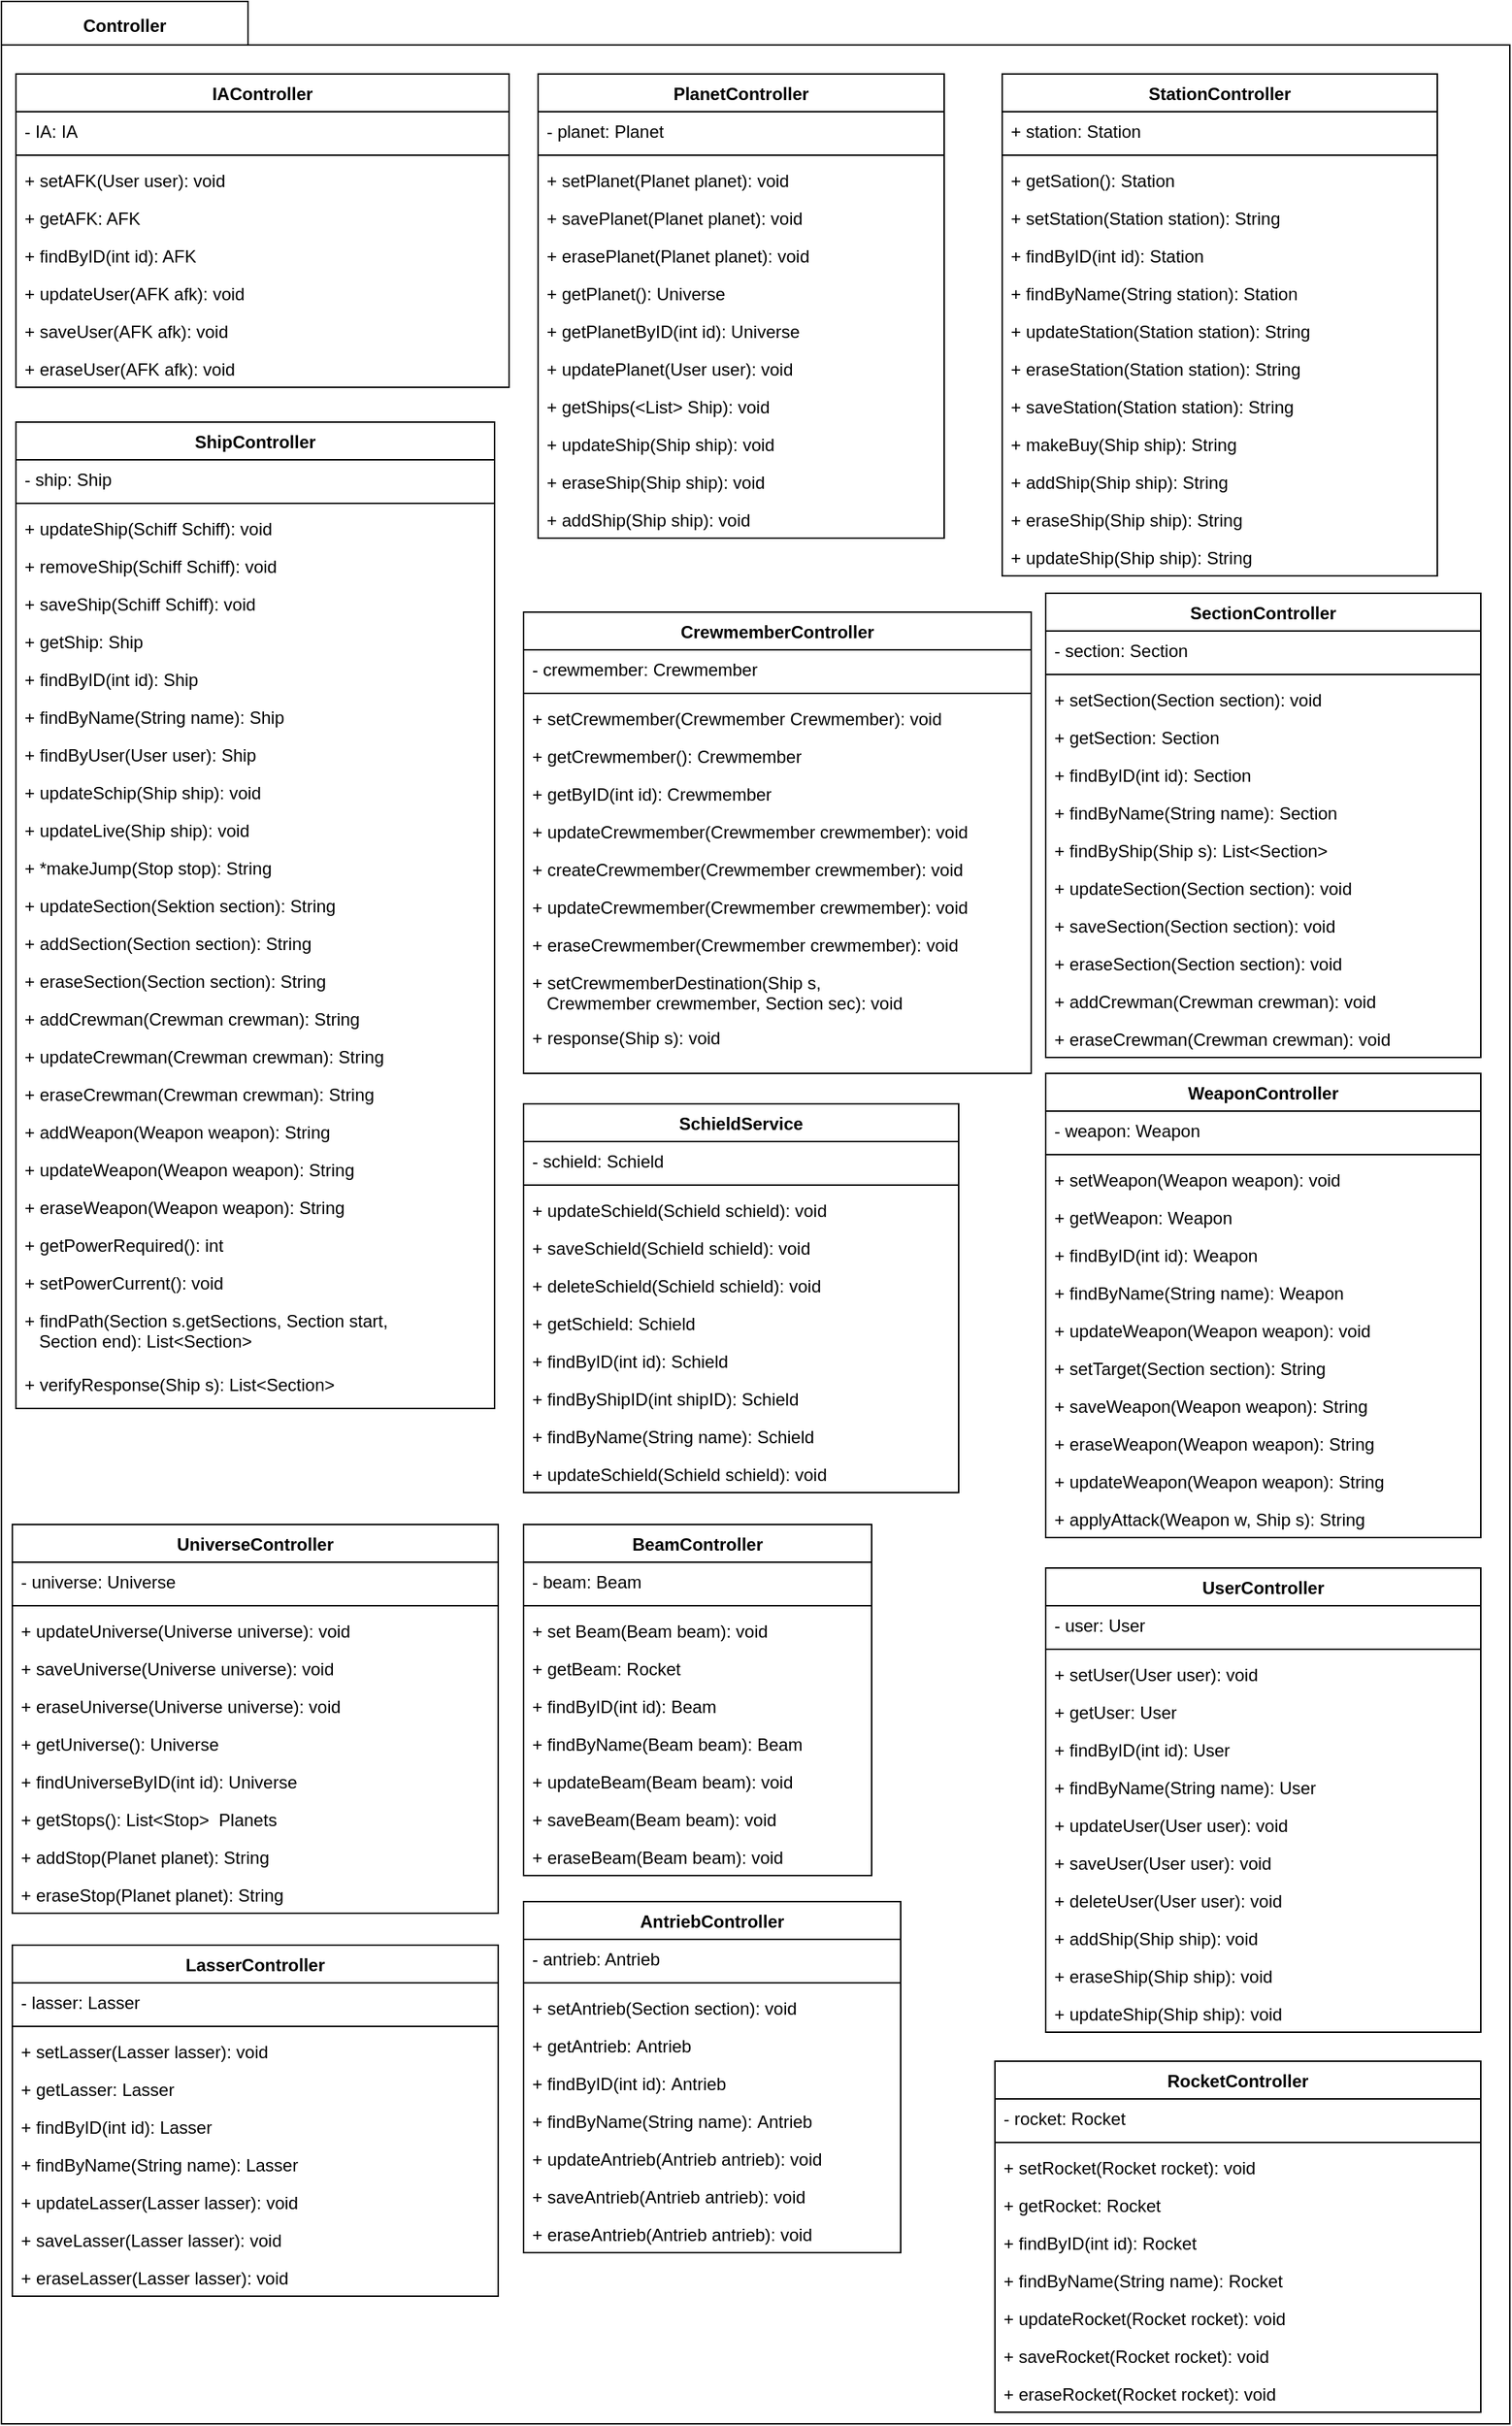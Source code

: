 <mxfile version="13.1.3"><diagram id="lQNf1iYRtcRgBIYQl53c" name="Page-1"><mxGraphModel dx="830" dy="637" grid="1" gridSize="10" guides="1" tooltips="1" connect="1" arrows="1" fold="1" page="1" pageScale="1" pageWidth="827" pageHeight="1169" math="0" shadow="0"><root><mxCell id="0"/><mxCell id="1" parent="0"/><mxCell id="NYTGQp2sNc_ge-VUAQ2h-1" value="" style="shape=folder;fontStyle=1;spacingTop=10;tabWidth=170;tabHeight=30;tabPosition=left;html=1;" vertex="1" parent="1"><mxGeometry x="30" y="30" width="1040" height="1670" as="geometry"/></mxCell><mxCell id="NYTGQp2sNc_ge-VUAQ2h-2" value="StationController" style="swimlane;fontStyle=1;align=center;verticalAlign=top;childLayout=stackLayout;horizontal=1;startSize=26;horizontalStack=0;resizeParent=1;resizeParentMax=0;resizeLast=0;collapsible=1;marginBottom=0;" vertex="1" parent="1"><mxGeometry x="720" y="80" width="300" height="346" as="geometry"/></mxCell><mxCell id="NYTGQp2sNc_ge-VUAQ2h-3" value="+ station: Station " style="text;strokeColor=none;fillColor=none;align=left;verticalAlign=top;spacingLeft=4;spacingRight=4;overflow=hidden;rotatable=0;points=[[0,0.5],[1,0.5]];portConstraint=eastwest;" vertex="1" parent="NYTGQp2sNc_ge-VUAQ2h-2"><mxGeometry y="26" width="300" height="26" as="geometry"/></mxCell><mxCell id="NYTGQp2sNc_ge-VUAQ2h-4" value="" style="line;strokeWidth=1;fillColor=none;align=left;verticalAlign=middle;spacingTop=-1;spacingLeft=3;spacingRight=3;rotatable=0;labelPosition=right;points=[];portConstraint=eastwest;" vertex="1" parent="NYTGQp2sNc_ge-VUAQ2h-2"><mxGeometry y="52" width="300" height="8" as="geometry"/></mxCell><mxCell id="NYTGQp2sNc_ge-VUAQ2h-5" value="+ getSation(): Station" style="text;strokeColor=none;fillColor=none;align=left;verticalAlign=top;spacingLeft=4;spacingRight=4;overflow=hidden;rotatable=0;points=[[0,0.5],[1,0.5]];portConstraint=eastwest;" vertex="1" parent="NYTGQp2sNc_ge-VUAQ2h-2"><mxGeometry y="60" width="300" height="26" as="geometry"/></mxCell><mxCell id="NYTGQp2sNc_ge-VUAQ2h-6" value="+ setStation(Station station): String" style="text;strokeColor=none;fillColor=none;align=left;verticalAlign=top;spacingLeft=4;spacingRight=4;overflow=hidden;rotatable=0;points=[[0,0.5],[1,0.5]];portConstraint=eastwest;" vertex="1" parent="NYTGQp2sNc_ge-VUAQ2h-2"><mxGeometry y="86" width="300" height="26" as="geometry"/></mxCell><mxCell id="NYTGQp2sNc_ge-VUAQ2h-7" value="+ findByID(int id): Station" style="text;strokeColor=none;fillColor=none;align=left;verticalAlign=top;spacingLeft=4;spacingRight=4;overflow=hidden;rotatable=0;points=[[0,0.5],[1,0.5]];portConstraint=eastwest;" vertex="1" parent="NYTGQp2sNc_ge-VUAQ2h-2"><mxGeometry y="112" width="300" height="26" as="geometry"/></mxCell><mxCell id="NYTGQp2sNc_ge-VUAQ2h-8" value="+ findByName(String station): Station" style="text;strokeColor=none;fillColor=none;align=left;verticalAlign=top;spacingLeft=4;spacingRight=4;overflow=hidden;rotatable=0;points=[[0,0.5],[1,0.5]];portConstraint=eastwest;" vertex="1" parent="NYTGQp2sNc_ge-VUAQ2h-2"><mxGeometry y="138" width="300" height="26" as="geometry"/></mxCell><mxCell id="NYTGQp2sNc_ge-VUAQ2h-9" value="+ updateStation(Station station): String" style="text;strokeColor=none;fillColor=none;align=left;verticalAlign=top;spacingLeft=4;spacingRight=4;overflow=hidden;rotatable=0;points=[[0,0.5],[1,0.5]];portConstraint=eastwest;" vertex="1" parent="NYTGQp2sNc_ge-VUAQ2h-2"><mxGeometry y="164" width="300" height="26" as="geometry"/></mxCell><mxCell id="NYTGQp2sNc_ge-VUAQ2h-10" value="+ eraseStation(Station station): String" style="text;strokeColor=none;fillColor=none;align=left;verticalAlign=top;spacingLeft=4;spacingRight=4;overflow=hidden;rotatable=0;points=[[0,0.5],[1,0.5]];portConstraint=eastwest;" vertex="1" parent="NYTGQp2sNc_ge-VUAQ2h-2"><mxGeometry y="190" width="300" height="26" as="geometry"/></mxCell><mxCell id="NYTGQp2sNc_ge-VUAQ2h-11" value="+ saveStation(Station station): String" style="text;strokeColor=none;fillColor=none;align=left;verticalAlign=top;spacingLeft=4;spacingRight=4;overflow=hidden;rotatable=0;points=[[0,0.5],[1,0.5]];portConstraint=eastwest;" vertex="1" parent="NYTGQp2sNc_ge-VUAQ2h-2"><mxGeometry y="216" width="300" height="26" as="geometry"/></mxCell><mxCell id="NYTGQp2sNc_ge-VUAQ2h-12" value="+ makeBuy(Ship ship): String" style="text;strokeColor=none;fillColor=none;align=left;verticalAlign=top;spacingLeft=4;spacingRight=4;overflow=hidden;rotatable=0;points=[[0,0.5],[1,0.5]];portConstraint=eastwest;" vertex="1" parent="NYTGQp2sNc_ge-VUAQ2h-2"><mxGeometry y="242" width="300" height="26" as="geometry"/></mxCell><mxCell id="NYTGQp2sNc_ge-VUAQ2h-13" value="+ addShip(Ship ship): String" style="text;strokeColor=none;fillColor=none;align=left;verticalAlign=top;spacingLeft=4;spacingRight=4;overflow=hidden;rotatable=0;points=[[0,0.5],[1,0.5]];portConstraint=eastwest;" vertex="1" parent="NYTGQp2sNc_ge-VUAQ2h-2"><mxGeometry y="268" width="300" height="26" as="geometry"/></mxCell><mxCell id="NYTGQp2sNc_ge-VUAQ2h-14" value="+ eraseShip(Ship ship): String" style="text;strokeColor=none;fillColor=none;align=left;verticalAlign=top;spacingLeft=4;spacingRight=4;overflow=hidden;rotatable=0;points=[[0,0.5],[1,0.5]];portConstraint=eastwest;" vertex="1" parent="NYTGQp2sNc_ge-VUAQ2h-2"><mxGeometry y="294" width="300" height="26" as="geometry"/></mxCell><mxCell id="NYTGQp2sNc_ge-VUAQ2h-15" value="+ updateShip(Ship ship): String" style="text;strokeColor=none;fillColor=none;align=left;verticalAlign=top;spacingLeft=4;spacingRight=4;overflow=hidden;rotatable=0;points=[[0,0.5],[1,0.5]];portConstraint=eastwest;" vertex="1" parent="NYTGQp2sNc_ge-VUAQ2h-2"><mxGeometry y="320" width="300" height="26" as="geometry"/></mxCell><mxCell id="NYTGQp2sNc_ge-VUAQ2h-16" value="PlanetController" style="swimlane;fontStyle=1;align=center;verticalAlign=top;childLayout=stackLayout;horizontal=1;startSize=26;horizontalStack=0;resizeParent=1;resizeParentMax=0;resizeLast=0;collapsible=1;marginBottom=0;" vertex="1" parent="1"><mxGeometry x="400" y="80" width="280" height="320" as="geometry"/></mxCell><mxCell id="NYTGQp2sNc_ge-VUAQ2h-17" value="- planet: Planet " style="text;strokeColor=none;fillColor=none;align=left;verticalAlign=top;spacingLeft=4;spacingRight=4;overflow=hidden;rotatable=0;points=[[0,0.5],[1,0.5]];portConstraint=eastwest;" vertex="1" parent="NYTGQp2sNc_ge-VUAQ2h-16"><mxGeometry y="26" width="280" height="26" as="geometry"/></mxCell><mxCell id="NYTGQp2sNc_ge-VUAQ2h-18" value="" style="line;strokeWidth=1;fillColor=none;align=left;verticalAlign=middle;spacingTop=-1;spacingLeft=3;spacingRight=3;rotatable=0;labelPosition=right;points=[];portConstraint=eastwest;" vertex="1" parent="NYTGQp2sNc_ge-VUAQ2h-16"><mxGeometry y="52" width="280" height="8" as="geometry"/></mxCell><mxCell id="NYTGQp2sNc_ge-VUAQ2h-19" value="+ setPlanet(Planet planet): void" style="text;strokeColor=none;fillColor=none;align=left;verticalAlign=top;spacingLeft=4;spacingRight=4;overflow=hidden;rotatable=0;points=[[0,0.5],[1,0.5]];portConstraint=eastwest;" vertex="1" parent="NYTGQp2sNc_ge-VUAQ2h-16"><mxGeometry y="60" width="280" height="26" as="geometry"/></mxCell><mxCell id="NYTGQp2sNc_ge-VUAQ2h-20" value="+ savePlanet(Planet planet): void" style="text;strokeColor=none;fillColor=none;align=left;verticalAlign=top;spacingLeft=4;spacingRight=4;overflow=hidden;rotatable=0;points=[[0,0.5],[1,0.5]];portConstraint=eastwest;" vertex="1" parent="NYTGQp2sNc_ge-VUAQ2h-16"><mxGeometry y="86" width="280" height="26" as="geometry"/></mxCell><mxCell id="NYTGQp2sNc_ge-VUAQ2h-21" value="+ erasePlanet(Planet planet): void" style="text;strokeColor=none;fillColor=none;align=left;verticalAlign=top;spacingLeft=4;spacingRight=4;overflow=hidden;rotatable=0;points=[[0,0.5],[1,0.5]];portConstraint=eastwest;" vertex="1" parent="NYTGQp2sNc_ge-VUAQ2h-16"><mxGeometry y="112" width="280" height="26" as="geometry"/></mxCell><mxCell id="NYTGQp2sNc_ge-VUAQ2h-22" value="+ getPlanet(): Universe" style="text;strokeColor=none;fillColor=none;align=left;verticalAlign=top;spacingLeft=4;spacingRight=4;overflow=hidden;rotatable=0;points=[[0,0.5],[1,0.5]];portConstraint=eastwest;" vertex="1" parent="NYTGQp2sNc_ge-VUAQ2h-16"><mxGeometry y="138" width="280" height="26" as="geometry"/></mxCell><mxCell id="NYTGQp2sNc_ge-VUAQ2h-23" value="+ getPlanetByID(int id): Universe " style="text;strokeColor=none;fillColor=none;align=left;verticalAlign=top;spacingLeft=4;spacingRight=4;overflow=hidden;rotatable=0;points=[[0,0.5],[1,0.5]];portConstraint=eastwest;" vertex="1" parent="NYTGQp2sNc_ge-VUAQ2h-16"><mxGeometry y="164" width="280" height="26" as="geometry"/></mxCell><mxCell id="NYTGQp2sNc_ge-VUAQ2h-24" value="+ updatePlanet(User user): void  " style="text;strokeColor=none;fillColor=none;align=left;verticalAlign=top;spacingLeft=4;spacingRight=4;overflow=hidden;rotatable=0;points=[[0,0.5],[1,0.5]];portConstraint=eastwest;" vertex="1" parent="NYTGQp2sNc_ge-VUAQ2h-16"><mxGeometry y="190" width="280" height="26" as="geometry"/></mxCell><mxCell id="NYTGQp2sNc_ge-VUAQ2h-25" value="+ getShips(&lt;List&gt; Ship): void  " style="text;strokeColor=none;fillColor=none;align=left;verticalAlign=top;spacingLeft=4;spacingRight=4;overflow=hidden;rotatable=0;points=[[0,0.5],[1,0.5]];portConstraint=eastwest;" vertex="1" parent="NYTGQp2sNc_ge-VUAQ2h-16"><mxGeometry y="216" width="280" height="26" as="geometry"/></mxCell><mxCell id="NYTGQp2sNc_ge-VUAQ2h-26" value="+ updateShip(Ship ship): void  " style="text;strokeColor=none;fillColor=none;align=left;verticalAlign=top;spacingLeft=4;spacingRight=4;overflow=hidden;rotatable=0;points=[[0,0.5],[1,0.5]];portConstraint=eastwest;" vertex="1" parent="NYTGQp2sNc_ge-VUAQ2h-16"><mxGeometry y="242" width="280" height="26" as="geometry"/></mxCell><mxCell id="NYTGQp2sNc_ge-VUAQ2h-27" value="+ eraseShip(Ship ship): void  " style="text;strokeColor=none;fillColor=none;align=left;verticalAlign=top;spacingLeft=4;spacingRight=4;overflow=hidden;rotatable=0;points=[[0,0.5],[1,0.5]];portConstraint=eastwest;" vertex="1" parent="NYTGQp2sNc_ge-VUAQ2h-16"><mxGeometry y="268" width="280" height="26" as="geometry"/></mxCell><mxCell id="NYTGQp2sNc_ge-VUAQ2h-28" value="+ addShip(Ship ship): void  " style="text;strokeColor=none;fillColor=none;align=left;verticalAlign=top;spacingLeft=4;spacingRight=4;overflow=hidden;rotatable=0;points=[[0,0.5],[1,0.5]];portConstraint=eastwest;" vertex="1" parent="NYTGQp2sNc_ge-VUAQ2h-16"><mxGeometry y="294" width="280" height="26" as="geometry"/></mxCell><mxCell id="NYTGQp2sNc_ge-VUAQ2h-29" value="IAController" style="swimlane;fontStyle=1;align=center;verticalAlign=top;childLayout=stackLayout;horizontal=1;startSize=26;horizontalStack=0;resizeParent=1;resizeParentMax=0;resizeLast=0;collapsible=1;marginBottom=0;" vertex="1" parent="1"><mxGeometry x="40" y="80" width="340" height="216" as="geometry"/></mxCell><mxCell id="NYTGQp2sNc_ge-VUAQ2h-30" value="- IA: IA" style="text;strokeColor=none;fillColor=none;align=left;verticalAlign=top;spacingLeft=4;spacingRight=4;overflow=hidden;rotatable=0;points=[[0,0.5],[1,0.5]];portConstraint=eastwest;" vertex="1" parent="NYTGQp2sNc_ge-VUAQ2h-29"><mxGeometry y="26" width="340" height="26" as="geometry"/></mxCell><mxCell id="NYTGQp2sNc_ge-VUAQ2h-31" value="" style="line;strokeWidth=1;fillColor=none;align=left;verticalAlign=middle;spacingTop=-1;spacingLeft=3;spacingRight=3;rotatable=0;labelPosition=right;points=[];portConstraint=eastwest;" vertex="1" parent="NYTGQp2sNc_ge-VUAQ2h-29"><mxGeometry y="52" width="340" height="8" as="geometry"/></mxCell><mxCell id="NYTGQp2sNc_ge-VUAQ2h-32" value="+ setAFK(User user): void" style="text;strokeColor=none;fillColor=none;align=left;verticalAlign=top;spacingLeft=4;spacingRight=4;overflow=hidden;rotatable=0;points=[[0,0.5],[1,0.5]];portConstraint=eastwest;" vertex="1" parent="NYTGQp2sNc_ge-VUAQ2h-29"><mxGeometry y="60" width="340" height="26" as="geometry"/></mxCell><mxCell id="NYTGQp2sNc_ge-VUAQ2h-33" value="+ getAFK: AFK" style="text;strokeColor=none;fillColor=none;align=left;verticalAlign=top;spacingLeft=4;spacingRight=4;overflow=hidden;rotatable=0;points=[[0,0.5],[1,0.5]];portConstraint=eastwest;" vertex="1" parent="NYTGQp2sNc_ge-VUAQ2h-29"><mxGeometry y="86" width="340" height="26" as="geometry"/></mxCell><mxCell id="NYTGQp2sNc_ge-VUAQ2h-34" value="+ findByID(int id): AFK  " style="text;strokeColor=none;fillColor=none;align=left;verticalAlign=top;spacingLeft=4;spacingRight=4;overflow=hidden;rotatable=0;points=[[0,0.5],[1,0.5]];portConstraint=eastwest;" vertex="1" parent="NYTGQp2sNc_ge-VUAQ2h-29"><mxGeometry y="112" width="340" height="26" as="geometry"/></mxCell><mxCell id="NYTGQp2sNc_ge-VUAQ2h-35" value="+ updateUser(AFK afk): void  " style="text;strokeColor=none;fillColor=none;align=left;verticalAlign=top;spacingLeft=4;spacingRight=4;overflow=hidden;rotatable=0;points=[[0,0.5],[1,0.5]];portConstraint=eastwest;" vertex="1" parent="NYTGQp2sNc_ge-VUAQ2h-29"><mxGeometry y="138" width="340" height="26" as="geometry"/></mxCell><mxCell id="NYTGQp2sNc_ge-VUAQ2h-36" value="+ saveUser(AFK afk): void  " style="text;strokeColor=none;fillColor=none;align=left;verticalAlign=top;spacingLeft=4;spacingRight=4;overflow=hidden;rotatable=0;points=[[0,0.5],[1,0.5]];portConstraint=eastwest;" vertex="1" parent="NYTGQp2sNc_ge-VUAQ2h-29"><mxGeometry y="164" width="340" height="26" as="geometry"/></mxCell><mxCell id="NYTGQp2sNc_ge-VUAQ2h-37" value="+ eraseUser(AFK afk): void  " style="text;strokeColor=none;fillColor=none;align=left;verticalAlign=top;spacingLeft=4;spacingRight=4;overflow=hidden;rotatable=0;points=[[0,0.5],[1,0.5]];portConstraint=eastwest;" vertex="1" parent="NYTGQp2sNc_ge-VUAQ2h-29"><mxGeometry y="190" width="340" height="26" as="geometry"/></mxCell><mxCell id="NYTGQp2sNc_ge-VUAQ2h-38" value="&lt;b&gt;Controller&lt;/b&gt;" style="text;html=1;strokeColor=none;fillColor=none;align=center;verticalAlign=middle;whiteSpace=wrap;rounded=0;" vertex="1" parent="1"><mxGeometry x="60" y="37" width="110" height="20" as="geometry"/></mxCell><mxCell id="NYTGQp2sNc_ge-VUAQ2h-39" value="CrewmemberController" style="swimlane;fontStyle=1;align=center;verticalAlign=top;childLayout=stackLayout;horizontal=1;startSize=26;horizontalStack=0;resizeParent=1;resizeParentMax=0;resizeLast=0;collapsible=1;marginBottom=0;" vertex="1" parent="1"><mxGeometry x="390" y="451" width="350" height="318" as="geometry"/></mxCell><mxCell id="NYTGQp2sNc_ge-VUAQ2h-40" value="- crewmember: Crewmember&#xa; " style="text;strokeColor=none;fillColor=none;align=left;verticalAlign=top;spacingLeft=4;spacingRight=4;overflow=hidden;rotatable=0;points=[[0,0.5],[1,0.5]];portConstraint=eastwest;" vertex="1" parent="NYTGQp2sNc_ge-VUAQ2h-39"><mxGeometry y="26" width="350" height="26" as="geometry"/></mxCell><mxCell id="NYTGQp2sNc_ge-VUAQ2h-41" value="" style="line;strokeWidth=1;fillColor=none;align=left;verticalAlign=middle;spacingTop=-1;spacingLeft=3;spacingRight=3;rotatable=0;labelPosition=right;points=[];portConstraint=eastwest;" vertex="1" parent="NYTGQp2sNc_ge-VUAQ2h-39"><mxGeometry y="52" width="350" height="8" as="geometry"/></mxCell><mxCell id="NYTGQp2sNc_ge-VUAQ2h-42" value="+ setCrewmember(Crewmember Crewmember): void" style="text;strokeColor=none;fillColor=none;align=left;verticalAlign=top;spacingLeft=4;spacingRight=4;overflow=hidden;rotatable=0;points=[[0,0.5],[1,0.5]];portConstraint=eastwest;" vertex="1" parent="NYTGQp2sNc_ge-VUAQ2h-39"><mxGeometry y="60" width="350" height="26" as="geometry"/></mxCell><mxCell id="NYTGQp2sNc_ge-VUAQ2h-43" value="+ getCrewmember(): Crewmember" style="text;strokeColor=none;fillColor=none;align=left;verticalAlign=top;spacingLeft=4;spacingRight=4;overflow=hidden;rotatable=0;points=[[0,0.5],[1,0.5]];portConstraint=eastwest;" vertex="1" parent="NYTGQp2sNc_ge-VUAQ2h-39"><mxGeometry y="86" width="350" height="26" as="geometry"/></mxCell><mxCell id="NYTGQp2sNc_ge-VUAQ2h-44" value="+ getByID(int id): Crewmember " style="text;strokeColor=none;fillColor=none;align=left;verticalAlign=top;spacingLeft=4;spacingRight=4;overflow=hidden;rotatable=0;points=[[0,0.5],[1,0.5]];portConstraint=eastwest;" vertex="1" parent="NYTGQp2sNc_ge-VUAQ2h-39"><mxGeometry y="112" width="350" height="26" as="geometry"/></mxCell><mxCell id="NYTGQp2sNc_ge-VUAQ2h-45" value="+ updateCrewmember(Crewmember crewmember): void  " style="text;strokeColor=none;fillColor=none;align=left;verticalAlign=top;spacingLeft=4;spacingRight=4;overflow=hidden;rotatable=0;points=[[0,0.5],[1,0.5]];portConstraint=eastwest;" vertex="1" parent="NYTGQp2sNc_ge-VUAQ2h-39"><mxGeometry y="138" width="350" height="26" as="geometry"/></mxCell><mxCell id="NYTGQp2sNc_ge-VUAQ2h-46" value="+ createCrewmember(Crewmember crewmember): void  " style="text;strokeColor=none;fillColor=none;align=left;verticalAlign=top;spacingLeft=4;spacingRight=4;overflow=hidden;rotatable=0;points=[[0,0.5],[1,0.5]];portConstraint=eastwest;" vertex="1" parent="NYTGQp2sNc_ge-VUAQ2h-39"><mxGeometry y="164" width="350" height="26" as="geometry"/></mxCell><mxCell id="NYTGQp2sNc_ge-VUAQ2h-47" value="+ updateCrewmember(Crewmember crewmember): void  " style="text;strokeColor=none;fillColor=none;align=left;verticalAlign=top;spacingLeft=4;spacingRight=4;overflow=hidden;rotatable=0;points=[[0,0.5],[1,0.5]];portConstraint=eastwest;" vertex="1" parent="NYTGQp2sNc_ge-VUAQ2h-39"><mxGeometry y="190" width="350" height="26" as="geometry"/></mxCell><mxCell id="NYTGQp2sNc_ge-VUAQ2h-48" value="+ eraseCrewmember(Crewmember crewmember): void  " style="text;strokeColor=none;fillColor=none;align=left;verticalAlign=top;spacingLeft=4;spacingRight=4;overflow=hidden;rotatable=0;points=[[0,0.5],[1,0.5]];portConstraint=eastwest;" vertex="1" parent="NYTGQp2sNc_ge-VUAQ2h-39"><mxGeometry y="216" width="350" height="26" as="geometry"/></mxCell><mxCell id="NYTGQp2sNc_ge-VUAQ2h-180" value="+ setCrewmemberDestination(Ship s,&#xa;   Crewmember crewmember, Section sec): void  " style="text;strokeColor=none;fillColor=none;align=left;verticalAlign=top;spacingLeft=4;spacingRight=4;overflow=hidden;rotatable=0;points=[[0,0.5],[1,0.5]];portConstraint=eastwest;" vertex="1" parent="NYTGQp2sNc_ge-VUAQ2h-39"><mxGeometry y="242" width="350" height="38" as="geometry"/></mxCell><mxCell id="NYTGQp2sNc_ge-VUAQ2h-185" value="+ response(Ship s): void  " style="text;strokeColor=none;fillColor=none;align=left;verticalAlign=top;spacingLeft=4;spacingRight=4;overflow=hidden;rotatable=0;points=[[0,0.5],[1,0.5]];portConstraint=eastwest;" vertex="1" parent="NYTGQp2sNc_ge-VUAQ2h-39"><mxGeometry y="280" width="350" height="38" as="geometry"/></mxCell><mxCell id="NYTGQp2sNc_ge-VUAQ2h-49" value="SectionController" style="swimlane;fontStyle=1;align=center;verticalAlign=top;childLayout=stackLayout;horizontal=1;startSize=26;horizontalStack=0;resizeParent=1;resizeParentMax=0;resizeLast=0;collapsible=1;marginBottom=0;" vertex="1" parent="1"><mxGeometry x="750" y="438" width="300" height="320" as="geometry"/></mxCell><mxCell id="NYTGQp2sNc_ge-VUAQ2h-50" value="- section: Section" style="text;strokeColor=none;fillColor=none;align=left;verticalAlign=top;spacingLeft=4;spacingRight=4;overflow=hidden;rotatable=0;points=[[0,0.5],[1,0.5]];portConstraint=eastwest;" vertex="1" parent="NYTGQp2sNc_ge-VUAQ2h-49"><mxGeometry y="26" width="300" height="26" as="geometry"/></mxCell><mxCell id="NYTGQp2sNc_ge-VUAQ2h-51" value="" style="line;strokeWidth=1;fillColor=none;align=left;verticalAlign=middle;spacingTop=-1;spacingLeft=3;spacingRight=3;rotatable=0;labelPosition=right;points=[];portConstraint=eastwest;" vertex="1" parent="NYTGQp2sNc_ge-VUAQ2h-49"><mxGeometry y="52" width="300" height="8" as="geometry"/></mxCell><mxCell id="NYTGQp2sNc_ge-VUAQ2h-52" value="+ setSection(Section section): void" style="text;strokeColor=none;fillColor=none;align=left;verticalAlign=top;spacingLeft=4;spacingRight=4;overflow=hidden;rotatable=0;points=[[0,0.5],[1,0.5]];portConstraint=eastwest;" vertex="1" parent="NYTGQp2sNc_ge-VUAQ2h-49"><mxGeometry y="60" width="300" height="26" as="geometry"/></mxCell><mxCell id="NYTGQp2sNc_ge-VUAQ2h-53" value="+ getSection: Section" style="text;strokeColor=none;fillColor=none;align=left;verticalAlign=top;spacingLeft=4;spacingRight=4;overflow=hidden;rotatable=0;points=[[0,0.5],[1,0.5]];portConstraint=eastwest;" vertex="1" parent="NYTGQp2sNc_ge-VUAQ2h-49"><mxGeometry y="86" width="300" height="26" as="geometry"/></mxCell><mxCell id="NYTGQp2sNc_ge-VUAQ2h-54" value="+ findByID(int id): Section  " style="text;strokeColor=none;fillColor=none;align=left;verticalAlign=top;spacingLeft=4;spacingRight=4;overflow=hidden;rotatable=0;points=[[0,0.5],[1,0.5]];portConstraint=eastwest;" vertex="1" parent="NYTGQp2sNc_ge-VUAQ2h-49"><mxGeometry y="112" width="300" height="26" as="geometry"/></mxCell><mxCell id="NYTGQp2sNc_ge-VUAQ2h-55" value="+ findByName(String name): Section  " style="text;strokeColor=none;fillColor=none;align=left;verticalAlign=top;spacingLeft=4;spacingRight=4;overflow=hidden;rotatable=0;points=[[0,0.5],[1,0.5]];portConstraint=eastwest;" vertex="1" parent="NYTGQp2sNc_ge-VUAQ2h-49"><mxGeometry y="138" width="300" height="26" as="geometry"/></mxCell><mxCell id="NYTGQp2sNc_ge-VUAQ2h-183" value="+ findByShip(Ship s): List&lt;Section&gt;  " style="text;strokeColor=none;fillColor=none;align=left;verticalAlign=top;spacingLeft=4;spacingRight=4;overflow=hidden;rotatable=0;points=[[0,0.5],[1,0.5]];portConstraint=eastwest;" vertex="1" parent="NYTGQp2sNc_ge-VUAQ2h-49"><mxGeometry y="164" width="300" height="26" as="geometry"/></mxCell><mxCell id="NYTGQp2sNc_ge-VUAQ2h-56" value="+ updateSection(Section section): void  " style="text;strokeColor=none;fillColor=none;align=left;verticalAlign=top;spacingLeft=4;spacingRight=4;overflow=hidden;rotatable=0;points=[[0,0.5],[1,0.5]];portConstraint=eastwest;" vertex="1" parent="NYTGQp2sNc_ge-VUAQ2h-49"><mxGeometry y="190" width="300" height="26" as="geometry"/></mxCell><mxCell id="NYTGQp2sNc_ge-VUAQ2h-57" value="+ saveSection(Section section): void" style="text;strokeColor=none;fillColor=none;align=left;verticalAlign=top;spacingLeft=4;spacingRight=4;overflow=hidden;rotatable=0;points=[[0,0.5],[1,0.5]];portConstraint=eastwest;" vertex="1" parent="NYTGQp2sNc_ge-VUAQ2h-49"><mxGeometry y="216" width="300" height="26" as="geometry"/></mxCell><mxCell id="NYTGQp2sNc_ge-VUAQ2h-58" value="+ eraseSection(Section section): void" style="text;strokeColor=none;fillColor=none;align=left;verticalAlign=top;spacingLeft=4;spacingRight=4;overflow=hidden;rotatable=0;points=[[0,0.5],[1,0.5]];portConstraint=eastwest;" vertex="1" parent="NYTGQp2sNc_ge-VUAQ2h-49"><mxGeometry y="242" width="300" height="26" as="geometry"/></mxCell><mxCell id="NYTGQp2sNc_ge-VUAQ2h-59" value="+ addCrewman(Crewman crewman): void" style="text;strokeColor=none;fillColor=none;align=left;verticalAlign=top;spacingLeft=4;spacingRight=4;overflow=hidden;rotatable=0;points=[[0,0.5],[1,0.5]];portConstraint=eastwest;" vertex="1" parent="NYTGQp2sNc_ge-VUAQ2h-49"><mxGeometry y="268" width="300" height="26" as="geometry"/></mxCell><mxCell id="NYTGQp2sNc_ge-VUAQ2h-60" value="+ eraseCrewman(Crewman crewman): void" style="text;strokeColor=none;fillColor=none;align=left;verticalAlign=top;spacingLeft=4;spacingRight=4;overflow=hidden;rotatable=0;points=[[0,0.5],[1,0.5]];portConstraint=eastwest;" vertex="1" parent="NYTGQp2sNc_ge-VUAQ2h-49"><mxGeometry y="294" width="300" height="26" as="geometry"/></mxCell><mxCell id="NYTGQp2sNc_ge-VUAQ2h-84" value="ShipController" style="swimlane;fontStyle=1;align=center;verticalAlign=top;childLayout=stackLayout;horizontal=1;startSize=26;horizontalStack=0;resizeParent=1;resizeParentMax=0;resizeLast=0;collapsible=1;marginBottom=0;" vertex="1" parent="1"><mxGeometry x="40" y="320" width="330" height="680" as="geometry"/></mxCell><mxCell id="NYTGQp2sNc_ge-VUAQ2h-85" value="- ship: Ship" style="text;strokeColor=none;fillColor=none;align=left;verticalAlign=top;spacingLeft=4;spacingRight=4;overflow=hidden;rotatable=0;points=[[0,0.5],[1,0.5]];portConstraint=eastwest;" vertex="1" parent="NYTGQp2sNc_ge-VUAQ2h-84"><mxGeometry y="26" width="330" height="26" as="geometry"/></mxCell><mxCell id="NYTGQp2sNc_ge-VUAQ2h-86" value="" style="line;strokeWidth=1;fillColor=none;align=left;verticalAlign=middle;spacingTop=-1;spacingLeft=3;spacingRight=3;rotatable=0;labelPosition=right;points=[];portConstraint=eastwest;" vertex="1" parent="NYTGQp2sNc_ge-VUAQ2h-84"><mxGeometry y="52" width="330" height="8" as="geometry"/></mxCell><mxCell id="NYTGQp2sNc_ge-VUAQ2h-87" value="+ updateShip(Schiff Schiff): void" style="text;strokeColor=none;fillColor=none;align=left;verticalAlign=top;spacingLeft=4;spacingRight=4;overflow=hidden;rotatable=0;points=[[0,0.5],[1,0.5]];portConstraint=eastwest;" vertex="1" parent="NYTGQp2sNc_ge-VUAQ2h-84"><mxGeometry y="60" width="330" height="26" as="geometry"/></mxCell><mxCell id="NYTGQp2sNc_ge-VUAQ2h-88" value="+ removeShip(Schiff Schiff): void" style="text;strokeColor=none;fillColor=none;align=left;verticalAlign=top;spacingLeft=4;spacingRight=4;overflow=hidden;rotatable=0;points=[[0,0.5],[1,0.5]];portConstraint=eastwest;" vertex="1" parent="NYTGQp2sNc_ge-VUAQ2h-84"><mxGeometry y="86" width="330" height="26" as="geometry"/></mxCell><mxCell id="NYTGQp2sNc_ge-VUAQ2h-89" value="+ saveShip(Schiff Schiff): void" style="text;strokeColor=none;fillColor=none;align=left;verticalAlign=top;spacingLeft=4;spacingRight=4;overflow=hidden;rotatable=0;points=[[0,0.5],[1,0.5]];portConstraint=eastwest;" vertex="1" parent="NYTGQp2sNc_ge-VUAQ2h-84"><mxGeometry y="112" width="330" height="26" as="geometry"/></mxCell><mxCell id="NYTGQp2sNc_ge-VUAQ2h-90" value="+ getShip: Ship" style="text;strokeColor=none;fillColor=none;align=left;verticalAlign=top;spacingLeft=4;spacingRight=4;overflow=hidden;rotatable=0;points=[[0,0.5],[1,0.5]];portConstraint=eastwest;" vertex="1" parent="NYTGQp2sNc_ge-VUAQ2h-84"><mxGeometry y="138" width="330" height="26" as="geometry"/></mxCell><mxCell id="NYTGQp2sNc_ge-VUAQ2h-91" value="+ findByID(int id): Ship" style="text;strokeColor=none;fillColor=none;align=left;verticalAlign=top;spacingLeft=4;spacingRight=4;overflow=hidden;rotatable=0;points=[[0,0.5],[1,0.5]];portConstraint=eastwest;" vertex="1" parent="NYTGQp2sNc_ge-VUAQ2h-84"><mxGeometry y="164" width="330" height="26" as="geometry"/></mxCell><mxCell id="NYTGQp2sNc_ge-VUAQ2h-92" value="+ findByName(String name): Ship" style="text;strokeColor=none;fillColor=none;align=left;verticalAlign=top;spacingLeft=4;spacingRight=4;overflow=hidden;rotatable=0;points=[[0,0.5],[1,0.5]];portConstraint=eastwest;" vertex="1" parent="NYTGQp2sNc_ge-VUAQ2h-84"><mxGeometry y="190" width="330" height="26" as="geometry"/></mxCell><mxCell id="NYTGQp2sNc_ge-VUAQ2h-93" value="+ findByUser(User user): Ship" style="text;strokeColor=none;fillColor=none;align=left;verticalAlign=top;spacingLeft=4;spacingRight=4;overflow=hidden;rotatable=0;points=[[0,0.5],[1,0.5]];portConstraint=eastwest;" vertex="1" parent="NYTGQp2sNc_ge-VUAQ2h-84"><mxGeometry y="216" width="330" height="26" as="geometry"/></mxCell><mxCell id="NYTGQp2sNc_ge-VUAQ2h-94" value="+ updateSchip(Ship ship): void  " style="text;strokeColor=none;fillColor=none;align=left;verticalAlign=top;spacingLeft=4;spacingRight=4;overflow=hidden;rotatable=0;points=[[0,0.5],[1,0.5]];portConstraint=eastwest;" vertex="1" parent="NYTGQp2sNc_ge-VUAQ2h-84"><mxGeometry y="242" width="330" height="26" as="geometry"/></mxCell><mxCell id="NYTGQp2sNc_ge-VUAQ2h-95" value="+ updateLive(Ship ship): void  " style="text;strokeColor=none;fillColor=none;align=left;verticalAlign=top;spacingLeft=4;spacingRight=4;overflow=hidden;rotatable=0;points=[[0,0.5],[1,0.5]];portConstraint=eastwest;" vertex="1" parent="NYTGQp2sNc_ge-VUAQ2h-84"><mxGeometry y="268" width="330" height="26" as="geometry"/></mxCell><mxCell id="NYTGQp2sNc_ge-VUAQ2h-96" value="+ *makeJump(Stop stop): String  " style="text;strokeColor=none;fillColor=none;align=left;verticalAlign=top;spacingLeft=4;spacingRight=4;overflow=hidden;rotatable=0;points=[[0,0.5],[1,0.5]];portConstraint=eastwest;" vertex="1" parent="NYTGQp2sNc_ge-VUAQ2h-84"><mxGeometry y="294" width="330" height="26" as="geometry"/></mxCell><mxCell id="NYTGQp2sNc_ge-VUAQ2h-97" value="+ updateSection(Sektion section): String" style="text;strokeColor=none;fillColor=none;align=left;verticalAlign=top;spacingLeft=4;spacingRight=4;overflow=hidden;rotatable=0;points=[[0,0.5],[1,0.5]];portConstraint=eastwest;" vertex="1" parent="NYTGQp2sNc_ge-VUAQ2h-84"><mxGeometry y="320" width="330" height="26" as="geometry"/></mxCell><mxCell id="NYTGQp2sNc_ge-VUAQ2h-98" value="+ addSection(Section section): String" style="text;strokeColor=none;fillColor=none;align=left;verticalAlign=top;spacingLeft=4;spacingRight=4;overflow=hidden;rotatable=0;points=[[0,0.5],[1,0.5]];portConstraint=eastwest;" vertex="1" parent="NYTGQp2sNc_ge-VUAQ2h-84"><mxGeometry y="346" width="330" height="26" as="geometry"/></mxCell><mxCell id="NYTGQp2sNc_ge-VUAQ2h-99" value="+ eraseSection(Section section): String" style="text;strokeColor=none;fillColor=none;align=left;verticalAlign=top;spacingLeft=4;spacingRight=4;overflow=hidden;rotatable=0;points=[[0,0.5],[1,0.5]];portConstraint=eastwest;" vertex="1" parent="NYTGQp2sNc_ge-VUAQ2h-84"><mxGeometry y="372" width="330" height="26" as="geometry"/></mxCell><mxCell id="NYTGQp2sNc_ge-VUAQ2h-100" value="+ addCrewman(Crewman crewman): String" style="text;strokeColor=none;fillColor=none;align=left;verticalAlign=top;spacingLeft=4;spacingRight=4;overflow=hidden;rotatable=0;points=[[0,0.5],[1,0.5]];portConstraint=eastwest;" vertex="1" parent="NYTGQp2sNc_ge-VUAQ2h-84"><mxGeometry y="398" width="330" height="26" as="geometry"/></mxCell><mxCell id="NYTGQp2sNc_ge-VUAQ2h-101" value="+ updateCrewman(Crewman crewman): String" style="text;strokeColor=none;fillColor=none;align=left;verticalAlign=top;spacingLeft=4;spacingRight=4;overflow=hidden;rotatable=0;points=[[0,0.5],[1,0.5]];portConstraint=eastwest;" vertex="1" parent="NYTGQp2sNc_ge-VUAQ2h-84"><mxGeometry y="424" width="330" height="26" as="geometry"/></mxCell><mxCell id="NYTGQp2sNc_ge-VUAQ2h-102" value="+ eraseCrewman(Crewman crewman): String" style="text;strokeColor=none;fillColor=none;align=left;verticalAlign=top;spacingLeft=4;spacingRight=4;overflow=hidden;rotatable=0;points=[[0,0.5],[1,0.5]];portConstraint=eastwest;" vertex="1" parent="NYTGQp2sNc_ge-VUAQ2h-84"><mxGeometry y="450" width="330" height="26" as="geometry"/></mxCell><mxCell id="NYTGQp2sNc_ge-VUAQ2h-103" value="+ addWeapon(Weapon weapon): String" style="text;strokeColor=none;fillColor=none;align=left;verticalAlign=top;spacingLeft=4;spacingRight=4;overflow=hidden;rotatable=0;points=[[0,0.5],[1,0.5]];portConstraint=eastwest;" vertex="1" parent="NYTGQp2sNc_ge-VUAQ2h-84"><mxGeometry y="476" width="330" height="26" as="geometry"/></mxCell><mxCell id="NYTGQp2sNc_ge-VUAQ2h-104" value="+ updateWeapon(Weapon weapon): String" style="text;strokeColor=none;fillColor=none;align=left;verticalAlign=top;spacingLeft=4;spacingRight=4;overflow=hidden;rotatable=0;points=[[0,0.5],[1,0.5]];portConstraint=eastwest;" vertex="1" parent="NYTGQp2sNc_ge-VUAQ2h-84"><mxGeometry y="502" width="330" height="26" as="geometry"/></mxCell><mxCell id="NYTGQp2sNc_ge-VUAQ2h-105" value="+ eraseWeapon(Weapon weapon): String" style="text;strokeColor=none;fillColor=none;align=left;verticalAlign=top;spacingLeft=4;spacingRight=4;overflow=hidden;rotatable=0;points=[[0,0.5],[1,0.5]];portConstraint=eastwest;" vertex="1" parent="NYTGQp2sNc_ge-VUAQ2h-84"><mxGeometry y="528" width="330" height="26" as="geometry"/></mxCell><mxCell id="NYTGQp2sNc_ge-VUAQ2h-178" value="+ getPowerRequired(): int" style="text;strokeColor=none;fillColor=none;align=left;verticalAlign=top;spacingLeft=4;spacingRight=4;overflow=hidden;rotatable=0;points=[[0,0.5],[1,0.5]];portConstraint=eastwest;" vertex="1" parent="NYTGQp2sNc_ge-VUAQ2h-84"><mxGeometry y="554" width="330" height="26" as="geometry"/></mxCell><mxCell id="NYTGQp2sNc_ge-VUAQ2h-179" value="+ setPowerCurrent(): void" style="text;strokeColor=none;fillColor=none;align=left;verticalAlign=top;spacingLeft=4;spacingRight=4;overflow=hidden;rotatable=0;points=[[0,0.5],[1,0.5]];portConstraint=eastwest;" vertex="1" parent="NYTGQp2sNc_ge-VUAQ2h-84"><mxGeometry y="580" width="330" height="26" as="geometry"/></mxCell><mxCell id="NYTGQp2sNc_ge-VUAQ2h-181" value="+ findPath(Section s.getSections, Section start, &#xa;   Section end): List&lt;Section&gt;" style="text;strokeColor=none;fillColor=none;align=left;verticalAlign=top;spacingLeft=4;spacingRight=4;overflow=hidden;rotatable=0;points=[[0,0.5],[1,0.5]];portConstraint=eastwest;" vertex="1" parent="NYTGQp2sNc_ge-VUAQ2h-84"><mxGeometry y="606" width="330" height="44" as="geometry"/></mxCell><mxCell id="NYTGQp2sNc_ge-VUAQ2h-188" value="+ verifyResponse(Ship s): List&lt;Section&gt;" style="text;strokeColor=none;fillColor=none;align=left;verticalAlign=top;spacingLeft=4;spacingRight=4;overflow=hidden;rotatable=0;points=[[0,0.5],[1,0.5]];portConstraint=eastwest;" vertex="1" parent="NYTGQp2sNc_ge-VUAQ2h-84"><mxGeometry y="650" width="330" height="30" as="geometry"/></mxCell><mxCell id="NYTGQp2sNc_ge-VUAQ2h-72" value="WeaponController" style="swimlane;fontStyle=1;align=center;verticalAlign=top;childLayout=stackLayout;horizontal=1;startSize=26;horizontalStack=0;resizeParent=1;resizeParentMax=0;resizeLast=0;collapsible=1;marginBottom=0;" vertex="1" parent="1"><mxGeometry x="750" y="769" width="300" height="320" as="geometry"/></mxCell><mxCell id="NYTGQp2sNc_ge-VUAQ2h-73" value="- weapon: Weapon" style="text;strokeColor=none;fillColor=none;align=left;verticalAlign=top;spacingLeft=4;spacingRight=4;overflow=hidden;rotatable=0;points=[[0,0.5],[1,0.5]];portConstraint=eastwest;" vertex="1" parent="NYTGQp2sNc_ge-VUAQ2h-72"><mxGeometry y="26" width="300" height="26" as="geometry"/></mxCell><mxCell id="NYTGQp2sNc_ge-VUAQ2h-74" value="" style="line;strokeWidth=1;fillColor=none;align=left;verticalAlign=middle;spacingTop=-1;spacingLeft=3;spacingRight=3;rotatable=0;labelPosition=right;points=[];portConstraint=eastwest;" vertex="1" parent="NYTGQp2sNc_ge-VUAQ2h-72"><mxGeometry y="52" width="300" height="8" as="geometry"/></mxCell><mxCell id="NYTGQp2sNc_ge-VUAQ2h-75" value="+ setWeapon(Weapon weapon): void" style="text;strokeColor=none;fillColor=none;align=left;verticalAlign=top;spacingLeft=4;spacingRight=4;overflow=hidden;rotatable=0;points=[[0,0.5],[1,0.5]];portConstraint=eastwest;" vertex="1" parent="NYTGQp2sNc_ge-VUAQ2h-72"><mxGeometry y="60" width="300" height="26" as="geometry"/></mxCell><mxCell id="NYTGQp2sNc_ge-VUAQ2h-76" value="+ getWeapon: Weapon" style="text;strokeColor=none;fillColor=none;align=left;verticalAlign=top;spacingLeft=4;spacingRight=4;overflow=hidden;rotatable=0;points=[[0,0.5],[1,0.5]];portConstraint=eastwest;" vertex="1" parent="NYTGQp2sNc_ge-VUAQ2h-72"><mxGeometry y="86" width="300" height="26" as="geometry"/></mxCell><mxCell id="NYTGQp2sNc_ge-VUAQ2h-77" value="+ findByID(int id): Weapon  " style="text;strokeColor=none;fillColor=none;align=left;verticalAlign=top;spacingLeft=4;spacingRight=4;overflow=hidden;rotatable=0;points=[[0,0.5],[1,0.5]];portConstraint=eastwest;" vertex="1" parent="NYTGQp2sNc_ge-VUAQ2h-72"><mxGeometry y="112" width="300" height="26" as="geometry"/></mxCell><mxCell id="NYTGQp2sNc_ge-VUAQ2h-78" value="+ findByName(String name): Weapon  " style="text;strokeColor=none;fillColor=none;align=left;verticalAlign=top;spacingLeft=4;spacingRight=4;overflow=hidden;rotatable=0;points=[[0,0.5],[1,0.5]];portConstraint=eastwest;" vertex="1" parent="NYTGQp2sNc_ge-VUAQ2h-72"><mxGeometry y="138" width="300" height="26" as="geometry"/></mxCell><mxCell id="NYTGQp2sNc_ge-VUAQ2h-79" value="+ updateWeapon(Weapon weapon): void  " style="text;strokeColor=none;fillColor=none;align=left;verticalAlign=top;spacingLeft=4;spacingRight=4;overflow=hidden;rotatable=0;points=[[0,0.5],[1,0.5]];portConstraint=eastwest;" vertex="1" parent="NYTGQp2sNc_ge-VUAQ2h-72"><mxGeometry y="164" width="300" height="26" as="geometry"/></mxCell><mxCell id="NYTGQp2sNc_ge-VUAQ2h-80" value="+ setTarget(Section section): String  " style="text;strokeColor=none;fillColor=none;align=left;verticalAlign=top;spacingLeft=4;spacingRight=4;overflow=hidden;rotatable=0;points=[[0,0.5],[1,0.5]];portConstraint=eastwest;" vertex="1" parent="NYTGQp2sNc_ge-VUAQ2h-72"><mxGeometry y="190" width="300" height="26" as="geometry"/></mxCell><mxCell id="NYTGQp2sNc_ge-VUAQ2h-81" value="+ saveWeapon(Weapon weapon): String  " style="text;strokeColor=none;fillColor=none;align=left;verticalAlign=top;spacingLeft=4;spacingRight=4;overflow=hidden;rotatable=0;points=[[0,0.5],[1,0.5]];portConstraint=eastwest;" vertex="1" parent="NYTGQp2sNc_ge-VUAQ2h-72"><mxGeometry y="216" width="300" height="26" as="geometry"/></mxCell><mxCell id="NYTGQp2sNc_ge-VUAQ2h-82" value="+ eraseWeapon(Weapon weapon): String  " style="text;strokeColor=none;fillColor=none;align=left;verticalAlign=top;spacingLeft=4;spacingRight=4;overflow=hidden;rotatable=0;points=[[0,0.5],[1,0.5]];portConstraint=eastwest;" vertex="1" parent="NYTGQp2sNc_ge-VUAQ2h-72"><mxGeometry y="242" width="300" height="26" as="geometry"/></mxCell><mxCell id="NYTGQp2sNc_ge-VUAQ2h-83" value="+ updateWeapon(Weapon weapon): String  " style="text;strokeColor=none;fillColor=none;align=left;verticalAlign=top;spacingLeft=4;spacingRight=4;overflow=hidden;rotatable=0;points=[[0,0.5],[1,0.5]];portConstraint=eastwest;" vertex="1" parent="NYTGQp2sNc_ge-VUAQ2h-72"><mxGeometry y="268" width="300" height="26" as="geometry"/></mxCell><mxCell id="NYTGQp2sNc_ge-VUAQ2h-187" value="+ applyAttack(Weapon w, Ship s): String  " style="text;strokeColor=none;fillColor=none;align=left;verticalAlign=top;spacingLeft=4;spacingRight=4;overflow=hidden;rotatable=0;points=[[0,0.5],[1,0.5]];portConstraint=eastwest;" vertex="1" parent="NYTGQp2sNc_ge-VUAQ2h-72"><mxGeometry y="294" width="300" height="26" as="geometry"/></mxCell><mxCell id="NYTGQp2sNc_ge-VUAQ2h-168" value="LasserController" style="swimlane;fontStyle=1;align=center;verticalAlign=top;childLayout=stackLayout;horizontal=1;startSize=26;horizontalStack=0;resizeParent=1;resizeParentMax=0;resizeLast=0;collapsible=1;marginBottom=0;" vertex="1" parent="1"><mxGeometry x="37.5" y="1370" width="335" height="242" as="geometry"/></mxCell><mxCell id="NYTGQp2sNc_ge-VUAQ2h-169" value="- lasser: Lasser" style="text;strokeColor=none;fillColor=none;align=left;verticalAlign=top;spacingLeft=4;spacingRight=4;overflow=hidden;rotatable=0;points=[[0,0.5],[1,0.5]];portConstraint=eastwest;" vertex="1" parent="NYTGQp2sNc_ge-VUAQ2h-168"><mxGeometry y="26" width="335" height="26" as="geometry"/></mxCell><mxCell id="NYTGQp2sNc_ge-VUAQ2h-170" value="" style="line;strokeWidth=1;fillColor=none;align=left;verticalAlign=middle;spacingTop=-1;spacingLeft=3;spacingRight=3;rotatable=0;labelPosition=right;points=[];portConstraint=eastwest;" vertex="1" parent="NYTGQp2sNc_ge-VUAQ2h-168"><mxGeometry y="52" width="335" height="8" as="geometry"/></mxCell><mxCell id="NYTGQp2sNc_ge-VUAQ2h-171" value="+ setLasser(Lasser lasser): void" style="text;strokeColor=none;fillColor=none;align=left;verticalAlign=top;spacingLeft=4;spacingRight=4;overflow=hidden;rotatable=0;points=[[0,0.5],[1,0.5]];portConstraint=eastwest;" vertex="1" parent="NYTGQp2sNc_ge-VUAQ2h-168"><mxGeometry y="60" width="335" height="26" as="geometry"/></mxCell><mxCell id="NYTGQp2sNc_ge-VUAQ2h-172" value="+ getLasser: Lasser" style="text;strokeColor=none;fillColor=none;align=left;verticalAlign=top;spacingLeft=4;spacingRight=4;overflow=hidden;rotatable=0;points=[[0,0.5],[1,0.5]];portConstraint=eastwest;" vertex="1" parent="NYTGQp2sNc_ge-VUAQ2h-168"><mxGeometry y="86" width="335" height="26" as="geometry"/></mxCell><mxCell id="NYTGQp2sNc_ge-VUAQ2h-173" value="+ findByID(int id): Lasser  " style="text;strokeColor=none;fillColor=none;align=left;verticalAlign=top;spacingLeft=4;spacingRight=4;overflow=hidden;rotatable=0;points=[[0,0.5],[1,0.5]];portConstraint=eastwest;" vertex="1" parent="NYTGQp2sNc_ge-VUAQ2h-168"><mxGeometry y="112" width="335" height="26" as="geometry"/></mxCell><mxCell id="NYTGQp2sNc_ge-VUAQ2h-174" value="+ findByName(String name): Lasser  " style="text;strokeColor=none;fillColor=none;align=left;verticalAlign=top;spacingLeft=4;spacingRight=4;overflow=hidden;rotatable=0;points=[[0,0.5],[1,0.5]];portConstraint=eastwest;" vertex="1" parent="NYTGQp2sNc_ge-VUAQ2h-168"><mxGeometry y="138" width="335" height="26" as="geometry"/></mxCell><mxCell id="NYTGQp2sNc_ge-VUAQ2h-175" value="+ updateLasser(Lasser lasser): void  " style="text;strokeColor=none;fillColor=none;align=left;verticalAlign=top;spacingLeft=4;spacingRight=4;overflow=hidden;rotatable=0;points=[[0,0.5],[1,0.5]];portConstraint=eastwest;" vertex="1" parent="NYTGQp2sNc_ge-VUAQ2h-168"><mxGeometry y="164" width="335" height="26" as="geometry"/></mxCell><mxCell id="NYTGQp2sNc_ge-VUAQ2h-176" value="+ saveLasser(Lasser lasser): void  " style="text;strokeColor=none;fillColor=none;align=left;verticalAlign=top;spacingLeft=4;spacingRight=4;overflow=hidden;rotatable=0;points=[[0,0.5],[1,0.5]];portConstraint=eastwest;" vertex="1" parent="NYTGQp2sNc_ge-VUAQ2h-168"><mxGeometry y="190" width="335" height="26" as="geometry"/></mxCell><mxCell id="NYTGQp2sNc_ge-VUAQ2h-177" value="+ eraseLasser(Lasser lasser): void  " style="text;strokeColor=none;fillColor=none;align=left;verticalAlign=top;spacingLeft=4;spacingRight=4;overflow=hidden;rotatable=0;points=[[0,0.5],[1,0.5]];portConstraint=eastwest;" vertex="1" parent="NYTGQp2sNc_ge-VUAQ2h-168"><mxGeometry y="216" width="335" height="26" as="geometry"/></mxCell><mxCell id="NYTGQp2sNc_ge-VUAQ2h-149" value="UniverseController" style="swimlane;fontStyle=1;align=center;verticalAlign=top;childLayout=stackLayout;horizontal=1;startSize=26;horizontalStack=0;resizeParent=1;resizeParentMax=0;resizeLast=0;collapsible=1;marginBottom=0;" vertex="1" parent="1"><mxGeometry x="37.5" y="1080" width="335" height="268" as="geometry"/></mxCell><mxCell id="NYTGQp2sNc_ge-VUAQ2h-150" value="- universe: Universe " style="text;strokeColor=none;fillColor=none;align=left;verticalAlign=top;spacingLeft=4;spacingRight=4;overflow=hidden;rotatable=0;points=[[0,0.5],[1,0.5]];portConstraint=eastwest;" vertex="1" parent="NYTGQp2sNc_ge-VUAQ2h-149"><mxGeometry y="26" width="335" height="26" as="geometry"/></mxCell><mxCell id="NYTGQp2sNc_ge-VUAQ2h-151" value="" style="line;strokeWidth=1;fillColor=none;align=left;verticalAlign=middle;spacingTop=-1;spacingLeft=3;spacingRight=3;rotatable=0;labelPosition=right;points=[];portConstraint=eastwest;" vertex="1" parent="NYTGQp2sNc_ge-VUAQ2h-149"><mxGeometry y="52" width="335" height="8" as="geometry"/></mxCell><mxCell id="NYTGQp2sNc_ge-VUAQ2h-152" value="+ updateUniverse(Universe universe): void" style="text;strokeColor=none;fillColor=none;align=left;verticalAlign=top;spacingLeft=4;spacingRight=4;overflow=hidden;rotatable=0;points=[[0,0.5],[1,0.5]];portConstraint=eastwest;" vertex="1" parent="NYTGQp2sNc_ge-VUAQ2h-149"><mxGeometry y="60" width="335" height="26" as="geometry"/></mxCell><mxCell id="NYTGQp2sNc_ge-VUAQ2h-153" value="+ saveUniverse(Universe universe): void" style="text;strokeColor=none;fillColor=none;align=left;verticalAlign=top;spacingLeft=4;spacingRight=4;overflow=hidden;rotatable=0;points=[[0,0.5],[1,0.5]];portConstraint=eastwest;" vertex="1" parent="NYTGQp2sNc_ge-VUAQ2h-149"><mxGeometry y="86" width="335" height="26" as="geometry"/></mxCell><mxCell id="NYTGQp2sNc_ge-VUAQ2h-154" value="+ eraseUniverse(Universe universe): void" style="text;strokeColor=none;fillColor=none;align=left;verticalAlign=top;spacingLeft=4;spacingRight=4;overflow=hidden;rotatable=0;points=[[0,0.5],[1,0.5]];portConstraint=eastwest;" vertex="1" parent="NYTGQp2sNc_ge-VUAQ2h-149"><mxGeometry y="112" width="335" height="26" as="geometry"/></mxCell><mxCell id="NYTGQp2sNc_ge-VUAQ2h-155" value="+ getUniverse(): Universe" style="text;strokeColor=none;fillColor=none;align=left;verticalAlign=top;spacingLeft=4;spacingRight=4;overflow=hidden;rotatable=0;points=[[0,0.5],[1,0.5]];portConstraint=eastwest;" vertex="1" parent="NYTGQp2sNc_ge-VUAQ2h-149"><mxGeometry y="138" width="335" height="26" as="geometry"/></mxCell><mxCell id="NYTGQp2sNc_ge-VUAQ2h-156" value="+ findUniverseByID(int id): Universe " style="text;strokeColor=none;fillColor=none;align=left;verticalAlign=top;spacingLeft=4;spacingRight=4;overflow=hidden;rotatable=0;points=[[0,0.5],[1,0.5]];portConstraint=eastwest;" vertex="1" parent="NYTGQp2sNc_ge-VUAQ2h-149"><mxGeometry y="164" width="335" height="26" as="geometry"/></mxCell><mxCell id="NYTGQp2sNc_ge-VUAQ2h-157" value="+ getStops(): List&lt;Stop&gt;  Planets" style="text;strokeColor=none;fillColor=none;align=left;verticalAlign=top;spacingLeft=4;spacingRight=4;overflow=hidden;rotatable=0;points=[[0,0.5],[1,0.5]];portConstraint=eastwest;" vertex="1" parent="NYTGQp2sNc_ge-VUAQ2h-149"><mxGeometry y="190" width="335" height="26" as="geometry"/></mxCell><mxCell id="NYTGQp2sNc_ge-VUAQ2h-158" value="+ addStop(Planet planet): String" style="text;strokeColor=none;fillColor=none;align=left;verticalAlign=top;spacingLeft=4;spacingRight=4;overflow=hidden;rotatable=0;points=[[0,0.5],[1,0.5]];portConstraint=eastwest;" vertex="1" parent="NYTGQp2sNc_ge-VUAQ2h-149"><mxGeometry y="216" width="335" height="26" as="geometry"/></mxCell><mxCell id="NYTGQp2sNc_ge-VUAQ2h-159" value="+ eraseStop(Planet planet): String" style="text;strokeColor=none;fillColor=none;align=left;verticalAlign=top;spacingLeft=4;spacingRight=4;overflow=hidden;rotatable=0;points=[[0,0.5],[1,0.5]];portConstraint=eastwest;" vertex="1" parent="NYTGQp2sNc_ge-VUAQ2h-149"><mxGeometry y="242" width="335" height="26" as="geometry"/></mxCell><mxCell id="NYTGQp2sNc_ge-VUAQ2h-61" value="SchieldService" style="swimlane;fontStyle=1;align=center;verticalAlign=top;childLayout=stackLayout;horizontal=1;startSize=26;horizontalStack=0;resizeParent=1;resizeParentMax=0;resizeLast=0;collapsible=1;marginBottom=0;" vertex="1" parent="1"><mxGeometry x="390" y="790" width="300" height="268" as="geometry"/></mxCell><mxCell id="NYTGQp2sNc_ge-VUAQ2h-62" value="- schield: Schield" style="text;strokeColor=none;fillColor=none;align=left;verticalAlign=top;spacingLeft=4;spacingRight=4;overflow=hidden;rotatable=0;points=[[0,0.5],[1,0.5]];portConstraint=eastwest;" vertex="1" parent="NYTGQp2sNc_ge-VUAQ2h-61"><mxGeometry y="26" width="300" height="26" as="geometry"/></mxCell><mxCell id="NYTGQp2sNc_ge-VUAQ2h-63" value="" style="line;strokeWidth=1;fillColor=none;align=left;verticalAlign=middle;spacingTop=-1;spacingLeft=3;spacingRight=3;rotatable=0;labelPosition=right;points=[];portConstraint=eastwest;" vertex="1" parent="NYTGQp2sNc_ge-VUAQ2h-61"><mxGeometry y="52" width="300" height="8" as="geometry"/></mxCell><mxCell id="NYTGQp2sNc_ge-VUAQ2h-64" value="+ updateSchield(Schield schield): void" style="text;strokeColor=none;fillColor=none;align=left;verticalAlign=top;spacingLeft=4;spacingRight=4;overflow=hidden;rotatable=0;points=[[0,0.5],[1,0.5]];portConstraint=eastwest;" vertex="1" parent="NYTGQp2sNc_ge-VUAQ2h-61"><mxGeometry y="60" width="300" height="26" as="geometry"/></mxCell><mxCell id="NYTGQp2sNc_ge-VUAQ2h-65" value="+ saveSchield(Schield schield): void" style="text;strokeColor=none;fillColor=none;align=left;verticalAlign=top;spacingLeft=4;spacingRight=4;overflow=hidden;rotatable=0;points=[[0,0.5],[1,0.5]];portConstraint=eastwest;" vertex="1" parent="NYTGQp2sNc_ge-VUAQ2h-61"><mxGeometry y="86" width="300" height="26" as="geometry"/></mxCell><mxCell id="NYTGQp2sNc_ge-VUAQ2h-66" value="+ deleteSchield(Schield schield): void" style="text;strokeColor=none;fillColor=none;align=left;verticalAlign=top;spacingLeft=4;spacingRight=4;overflow=hidden;rotatable=0;points=[[0,0.5],[1,0.5]];portConstraint=eastwest;" vertex="1" parent="NYTGQp2sNc_ge-VUAQ2h-61"><mxGeometry y="112" width="300" height="26" as="geometry"/></mxCell><mxCell id="NYTGQp2sNc_ge-VUAQ2h-67" value="+ getSchield: Schield" style="text;strokeColor=none;fillColor=none;align=left;verticalAlign=top;spacingLeft=4;spacingRight=4;overflow=hidden;rotatable=0;points=[[0,0.5],[1,0.5]];portConstraint=eastwest;" vertex="1" parent="NYTGQp2sNc_ge-VUAQ2h-61"><mxGeometry y="138" width="300" height="26" as="geometry"/></mxCell><mxCell id="NYTGQp2sNc_ge-VUAQ2h-68" value="+ findByID(int id): Schield  " style="text;strokeColor=none;fillColor=none;align=left;verticalAlign=top;spacingLeft=4;spacingRight=4;overflow=hidden;rotatable=0;points=[[0,0.5],[1,0.5]];portConstraint=eastwest;" vertex="1" parent="NYTGQp2sNc_ge-VUAQ2h-61"><mxGeometry y="164" width="300" height="26" as="geometry"/></mxCell><mxCell id="NYTGQp2sNc_ge-VUAQ2h-69" value="+ findByShipID(int shipID): Schield  " style="text;strokeColor=none;fillColor=none;align=left;verticalAlign=top;spacingLeft=4;spacingRight=4;overflow=hidden;rotatable=0;points=[[0,0.5],[1,0.5]];portConstraint=eastwest;" vertex="1" parent="NYTGQp2sNc_ge-VUAQ2h-61"><mxGeometry y="190" width="300" height="26" as="geometry"/></mxCell><mxCell id="NYTGQp2sNc_ge-VUAQ2h-70" value="+ findByName(String name): Schield  " style="text;strokeColor=none;fillColor=none;align=left;verticalAlign=top;spacingLeft=4;spacingRight=4;overflow=hidden;rotatable=0;points=[[0,0.5],[1,0.5]];portConstraint=eastwest;" vertex="1" parent="NYTGQp2sNc_ge-VUAQ2h-61"><mxGeometry y="216" width="300" height="26" as="geometry"/></mxCell><mxCell id="NYTGQp2sNc_ge-VUAQ2h-71" value="+ updateSchield(Schield schield): void  " style="text;strokeColor=none;fillColor=none;align=left;verticalAlign=top;spacingLeft=4;spacingRight=4;overflow=hidden;rotatable=0;points=[[0,0.5],[1,0.5]];portConstraint=eastwest;" vertex="1" parent="NYTGQp2sNc_ge-VUAQ2h-61"><mxGeometry y="242" width="300" height="26" as="geometry"/></mxCell><mxCell id="NYTGQp2sNc_ge-VUAQ2h-119" value="BeamController" style="swimlane;fontStyle=1;align=center;verticalAlign=top;childLayout=stackLayout;horizontal=1;startSize=26;horizontalStack=0;resizeParent=1;resizeParentMax=0;resizeLast=0;collapsible=1;marginBottom=0;" vertex="1" parent="1"><mxGeometry x="390" y="1080" width="240" height="242" as="geometry"/></mxCell><mxCell id="NYTGQp2sNc_ge-VUAQ2h-120" value="- beam: Beam" style="text;strokeColor=none;fillColor=none;align=left;verticalAlign=top;spacingLeft=4;spacingRight=4;overflow=hidden;rotatable=0;points=[[0,0.5],[1,0.5]];portConstraint=eastwest;" vertex="1" parent="NYTGQp2sNc_ge-VUAQ2h-119"><mxGeometry y="26" width="240" height="26" as="geometry"/></mxCell><mxCell id="NYTGQp2sNc_ge-VUAQ2h-121" value="" style="line;strokeWidth=1;fillColor=none;align=left;verticalAlign=middle;spacingTop=-1;spacingLeft=3;spacingRight=3;rotatable=0;labelPosition=right;points=[];portConstraint=eastwest;" vertex="1" parent="NYTGQp2sNc_ge-VUAQ2h-119"><mxGeometry y="52" width="240" height="8" as="geometry"/></mxCell><mxCell id="NYTGQp2sNc_ge-VUAQ2h-122" value="+ set Beam(Beam beam): void" style="text;strokeColor=none;fillColor=none;align=left;verticalAlign=top;spacingLeft=4;spacingRight=4;overflow=hidden;rotatable=0;points=[[0,0.5],[1,0.5]];portConstraint=eastwest;" vertex="1" parent="NYTGQp2sNc_ge-VUAQ2h-119"><mxGeometry y="60" width="240" height="26" as="geometry"/></mxCell><mxCell id="NYTGQp2sNc_ge-VUAQ2h-123" value="+ getBeam: Rocket" style="text;strokeColor=none;fillColor=none;align=left;verticalAlign=top;spacingLeft=4;spacingRight=4;overflow=hidden;rotatable=0;points=[[0,0.5],[1,0.5]];portConstraint=eastwest;" vertex="1" parent="NYTGQp2sNc_ge-VUAQ2h-119"><mxGeometry y="86" width="240" height="26" as="geometry"/></mxCell><mxCell id="NYTGQp2sNc_ge-VUAQ2h-124" value="+ findByID(int id): Beam  " style="text;strokeColor=none;fillColor=none;align=left;verticalAlign=top;spacingLeft=4;spacingRight=4;overflow=hidden;rotatable=0;points=[[0,0.5],[1,0.5]];portConstraint=eastwest;" vertex="1" parent="NYTGQp2sNc_ge-VUAQ2h-119"><mxGeometry y="112" width="240" height="26" as="geometry"/></mxCell><mxCell id="NYTGQp2sNc_ge-VUAQ2h-125" value="+ findByName(Beam beam): Beam  " style="text;strokeColor=none;fillColor=none;align=left;verticalAlign=top;spacingLeft=4;spacingRight=4;overflow=hidden;rotatable=0;points=[[0,0.5],[1,0.5]];portConstraint=eastwest;" vertex="1" parent="NYTGQp2sNc_ge-VUAQ2h-119"><mxGeometry y="138" width="240" height="26" as="geometry"/></mxCell><mxCell id="NYTGQp2sNc_ge-VUAQ2h-126" value="+ updateBeam(Beam beam): void  " style="text;strokeColor=none;fillColor=none;align=left;verticalAlign=top;spacingLeft=4;spacingRight=4;overflow=hidden;rotatable=0;points=[[0,0.5],[1,0.5]];portConstraint=eastwest;" vertex="1" parent="NYTGQp2sNc_ge-VUAQ2h-119"><mxGeometry y="164" width="240" height="26" as="geometry"/></mxCell><mxCell id="NYTGQp2sNc_ge-VUAQ2h-127" value="+ saveBeam(Beam beam): void  " style="text;strokeColor=none;fillColor=none;align=left;verticalAlign=top;spacingLeft=4;spacingRight=4;overflow=hidden;rotatable=0;points=[[0,0.5],[1,0.5]];portConstraint=eastwest;" vertex="1" parent="NYTGQp2sNc_ge-VUAQ2h-119"><mxGeometry y="190" width="240" height="26" as="geometry"/></mxCell><mxCell id="NYTGQp2sNc_ge-VUAQ2h-128" value="+ eraseBeam(Beam beam): void  " style="text;strokeColor=none;fillColor=none;align=left;verticalAlign=top;spacingLeft=4;spacingRight=4;overflow=hidden;rotatable=0;points=[[0,0.5],[1,0.5]];portConstraint=eastwest;" vertex="1" parent="NYTGQp2sNc_ge-VUAQ2h-119"><mxGeometry y="216" width="240" height="26" as="geometry"/></mxCell><mxCell id="NYTGQp2sNc_ge-VUAQ2h-129" value="AntriebController" style="swimlane;fontStyle=1;align=center;verticalAlign=top;childLayout=stackLayout;horizontal=1;startSize=26;horizontalStack=0;resizeParent=1;resizeParentMax=0;resizeLast=0;collapsible=1;marginBottom=0;" vertex="1" parent="1"><mxGeometry x="390" y="1340" width="260" height="242" as="geometry"/></mxCell><mxCell id="NYTGQp2sNc_ge-VUAQ2h-130" value="- antrieb: Antrieb" style="text;strokeColor=none;fillColor=none;align=left;verticalAlign=top;spacingLeft=4;spacingRight=4;overflow=hidden;rotatable=0;points=[[0,0.5],[1,0.5]];portConstraint=eastwest;" vertex="1" parent="NYTGQp2sNc_ge-VUAQ2h-129"><mxGeometry y="26" width="260" height="26" as="geometry"/></mxCell><mxCell id="NYTGQp2sNc_ge-VUAQ2h-131" value="" style="line;strokeWidth=1;fillColor=none;align=left;verticalAlign=middle;spacingTop=-1;spacingLeft=3;spacingRight=3;rotatable=0;labelPosition=right;points=[];portConstraint=eastwest;" vertex="1" parent="NYTGQp2sNc_ge-VUAQ2h-129"><mxGeometry y="52" width="260" height="8" as="geometry"/></mxCell><mxCell id="NYTGQp2sNc_ge-VUAQ2h-132" value="+ setAntrieb(Section section): void" style="text;strokeColor=none;fillColor=none;align=left;verticalAlign=top;spacingLeft=4;spacingRight=4;overflow=hidden;rotatable=0;points=[[0,0.5],[1,0.5]];portConstraint=eastwest;" vertex="1" parent="NYTGQp2sNc_ge-VUAQ2h-129"><mxGeometry y="60" width="260" height="26" as="geometry"/></mxCell><mxCell id="NYTGQp2sNc_ge-VUAQ2h-133" value="+ getAntrieb: Antrieb" style="text;strokeColor=none;fillColor=none;align=left;verticalAlign=top;spacingLeft=4;spacingRight=4;overflow=hidden;rotatable=0;points=[[0,0.5],[1,0.5]];portConstraint=eastwest;" vertex="1" parent="NYTGQp2sNc_ge-VUAQ2h-129"><mxGeometry y="86" width="260" height="26" as="geometry"/></mxCell><mxCell id="NYTGQp2sNc_ge-VUAQ2h-134" value="+ findByID(int id): Antrieb  " style="text;strokeColor=none;fillColor=none;align=left;verticalAlign=top;spacingLeft=4;spacingRight=4;overflow=hidden;rotatable=0;points=[[0,0.5],[1,0.5]];portConstraint=eastwest;" vertex="1" parent="NYTGQp2sNc_ge-VUAQ2h-129"><mxGeometry y="112" width="260" height="26" as="geometry"/></mxCell><mxCell id="NYTGQp2sNc_ge-VUAQ2h-135" value="+ findByName(String name): Antrieb  " style="text;strokeColor=none;fillColor=none;align=left;verticalAlign=top;spacingLeft=4;spacingRight=4;overflow=hidden;rotatable=0;points=[[0,0.5],[1,0.5]];portConstraint=eastwest;" vertex="1" parent="NYTGQp2sNc_ge-VUAQ2h-129"><mxGeometry y="138" width="260" height="26" as="geometry"/></mxCell><mxCell id="NYTGQp2sNc_ge-VUAQ2h-136" value="+ updateAntrieb(Antrieb antrieb): void  " style="text;strokeColor=none;fillColor=none;align=left;verticalAlign=top;spacingLeft=4;spacingRight=4;overflow=hidden;rotatable=0;points=[[0,0.5],[1,0.5]];portConstraint=eastwest;" vertex="1" parent="NYTGQp2sNc_ge-VUAQ2h-129"><mxGeometry y="164" width="260" height="26" as="geometry"/></mxCell><mxCell id="NYTGQp2sNc_ge-VUAQ2h-137" value="+ saveAntrieb(Antrieb antrieb): void  " style="text;strokeColor=none;fillColor=none;align=left;verticalAlign=top;spacingLeft=4;spacingRight=4;overflow=hidden;rotatable=0;points=[[0,0.5],[1,0.5]];portConstraint=eastwest;" vertex="1" parent="NYTGQp2sNc_ge-VUAQ2h-129"><mxGeometry y="190" width="260" height="26" as="geometry"/></mxCell><mxCell id="NYTGQp2sNc_ge-VUAQ2h-138" value="+ eraseAntrieb(Antrieb antrieb): void  " style="text;strokeColor=none;fillColor=none;align=left;verticalAlign=top;spacingLeft=4;spacingRight=4;overflow=hidden;rotatable=0;points=[[0,0.5],[1,0.5]];portConstraint=eastwest;" vertex="1" parent="NYTGQp2sNc_ge-VUAQ2h-129"><mxGeometry y="216" width="260" height="26" as="geometry"/></mxCell><mxCell id="NYTGQp2sNc_ge-VUAQ2h-106" value="UserController" style="swimlane;fontStyle=1;align=center;verticalAlign=top;childLayout=stackLayout;horizontal=1;startSize=26;horizontalStack=0;resizeParent=1;resizeParentMax=0;resizeLast=0;collapsible=1;marginBottom=0;" vertex="1" parent="1"><mxGeometry x="750" y="1110" width="300" height="320" as="geometry"/></mxCell><mxCell id="NYTGQp2sNc_ge-VUAQ2h-107" value="- user: User" style="text;strokeColor=none;fillColor=none;align=left;verticalAlign=top;spacingLeft=4;spacingRight=4;overflow=hidden;rotatable=0;points=[[0,0.5],[1,0.5]];portConstraint=eastwest;" vertex="1" parent="NYTGQp2sNc_ge-VUAQ2h-106"><mxGeometry y="26" width="300" height="26" as="geometry"/></mxCell><mxCell id="NYTGQp2sNc_ge-VUAQ2h-108" value="" style="line;strokeWidth=1;fillColor=none;align=left;verticalAlign=middle;spacingTop=-1;spacingLeft=3;spacingRight=3;rotatable=0;labelPosition=right;points=[];portConstraint=eastwest;" vertex="1" parent="NYTGQp2sNc_ge-VUAQ2h-106"><mxGeometry y="52" width="300" height="8" as="geometry"/></mxCell><mxCell id="NYTGQp2sNc_ge-VUAQ2h-109" value="+ setUser(User user): void" style="text;strokeColor=none;fillColor=none;align=left;verticalAlign=top;spacingLeft=4;spacingRight=4;overflow=hidden;rotatable=0;points=[[0,0.5],[1,0.5]];portConstraint=eastwest;" vertex="1" parent="NYTGQp2sNc_ge-VUAQ2h-106"><mxGeometry y="60" width="300" height="26" as="geometry"/></mxCell><mxCell id="NYTGQp2sNc_ge-VUAQ2h-110" value="+ getUser: User" style="text;strokeColor=none;fillColor=none;align=left;verticalAlign=top;spacingLeft=4;spacingRight=4;overflow=hidden;rotatable=0;points=[[0,0.5],[1,0.5]];portConstraint=eastwest;" vertex="1" parent="NYTGQp2sNc_ge-VUAQ2h-106"><mxGeometry y="86" width="300" height="26" as="geometry"/></mxCell><mxCell id="NYTGQp2sNc_ge-VUAQ2h-111" value="+ findByID(int id): User  " style="text;strokeColor=none;fillColor=none;align=left;verticalAlign=top;spacingLeft=4;spacingRight=4;overflow=hidden;rotatable=0;points=[[0,0.5],[1,0.5]];portConstraint=eastwest;" vertex="1" parent="NYTGQp2sNc_ge-VUAQ2h-106"><mxGeometry y="112" width="300" height="26" as="geometry"/></mxCell><mxCell id="NYTGQp2sNc_ge-VUAQ2h-112" value="+ findByName(String name): User  " style="text;strokeColor=none;fillColor=none;align=left;verticalAlign=top;spacingLeft=4;spacingRight=4;overflow=hidden;rotatable=0;points=[[0,0.5],[1,0.5]];portConstraint=eastwest;" vertex="1" parent="NYTGQp2sNc_ge-VUAQ2h-106"><mxGeometry y="138" width="300" height="26" as="geometry"/></mxCell><mxCell id="NYTGQp2sNc_ge-VUAQ2h-113" value="+ updateUser(User user): void  " style="text;strokeColor=none;fillColor=none;align=left;verticalAlign=top;spacingLeft=4;spacingRight=4;overflow=hidden;rotatable=0;points=[[0,0.5],[1,0.5]];portConstraint=eastwest;" vertex="1" parent="NYTGQp2sNc_ge-VUAQ2h-106"><mxGeometry y="164" width="300" height="26" as="geometry"/></mxCell><mxCell id="NYTGQp2sNc_ge-VUAQ2h-114" value="+ saveUser(User user): void" style="text;strokeColor=none;fillColor=none;align=left;verticalAlign=top;spacingLeft=4;spacingRight=4;overflow=hidden;rotatable=0;points=[[0,0.5],[1,0.5]];portConstraint=eastwest;" vertex="1" parent="NYTGQp2sNc_ge-VUAQ2h-106"><mxGeometry y="190" width="300" height="26" as="geometry"/></mxCell><mxCell id="NYTGQp2sNc_ge-VUAQ2h-115" value="+ deleteUser(User user): void" style="text;strokeColor=none;fillColor=none;align=left;verticalAlign=top;spacingLeft=4;spacingRight=4;overflow=hidden;rotatable=0;points=[[0,0.5],[1,0.5]];portConstraint=eastwest;" vertex="1" parent="NYTGQp2sNc_ge-VUAQ2h-106"><mxGeometry y="216" width="300" height="26" as="geometry"/></mxCell><mxCell id="NYTGQp2sNc_ge-VUAQ2h-116" value="+ addShip(Ship ship): void" style="text;strokeColor=none;fillColor=none;align=left;verticalAlign=top;spacingLeft=4;spacingRight=4;overflow=hidden;rotatable=0;points=[[0,0.5],[1,0.5]];portConstraint=eastwest;" vertex="1" parent="NYTGQp2sNc_ge-VUAQ2h-106"><mxGeometry y="242" width="300" height="26" as="geometry"/></mxCell><mxCell id="NYTGQp2sNc_ge-VUAQ2h-117" value="+ eraseShip(Ship ship): void" style="text;strokeColor=none;fillColor=none;align=left;verticalAlign=top;spacingLeft=4;spacingRight=4;overflow=hidden;rotatable=0;points=[[0,0.5],[1,0.5]];portConstraint=eastwest;" vertex="1" parent="NYTGQp2sNc_ge-VUAQ2h-106"><mxGeometry y="268" width="300" height="26" as="geometry"/></mxCell><mxCell id="NYTGQp2sNc_ge-VUAQ2h-118" value="+ updateShip(Ship ship): void" style="text;strokeColor=none;fillColor=none;align=left;verticalAlign=top;spacingLeft=4;spacingRight=4;overflow=hidden;rotatable=0;points=[[0,0.5],[1,0.5]];portConstraint=eastwest;" vertex="1" parent="NYTGQp2sNc_ge-VUAQ2h-106"><mxGeometry y="294" width="300" height="26" as="geometry"/></mxCell><mxCell id="NYTGQp2sNc_ge-VUAQ2h-139" value="RocketController" style="swimlane;fontStyle=1;align=center;verticalAlign=top;childLayout=stackLayout;horizontal=1;startSize=26;horizontalStack=0;resizeParent=1;resizeParentMax=0;resizeLast=0;collapsible=1;marginBottom=0;" vertex="1" parent="1"><mxGeometry x="715" y="1450" width="335" height="242" as="geometry"/></mxCell><mxCell id="NYTGQp2sNc_ge-VUAQ2h-140" value="- rocket: Rocket" style="text;strokeColor=none;fillColor=none;align=left;verticalAlign=top;spacingLeft=4;spacingRight=4;overflow=hidden;rotatable=0;points=[[0,0.5],[1,0.5]];portConstraint=eastwest;" vertex="1" parent="NYTGQp2sNc_ge-VUAQ2h-139"><mxGeometry y="26" width="335" height="26" as="geometry"/></mxCell><mxCell id="NYTGQp2sNc_ge-VUAQ2h-141" value="" style="line;strokeWidth=1;fillColor=none;align=left;verticalAlign=middle;spacingTop=-1;spacingLeft=3;spacingRight=3;rotatable=0;labelPosition=right;points=[];portConstraint=eastwest;" vertex="1" parent="NYTGQp2sNc_ge-VUAQ2h-139"><mxGeometry y="52" width="335" height="8" as="geometry"/></mxCell><mxCell id="NYTGQp2sNc_ge-VUAQ2h-142" value="+ setRocket(Rocket rocket): void" style="text;strokeColor=none;fillColor=none;align=left;verticalAlign=top;spacingLeft=4;spacingRight=4;overflow=hidden;rotatable=0;points=[[0,0.5],[1,0.5]];portConstraint=eastwest;" vertex="1" parent="NYTGQp2sNc_ge-VUAQ2h-139"><mxGeometry y="60" width="335" height="26" as="geometry"/></mxCell><mxCell id="NYTGQp2sNc_ge-VUAQ2h-143" value="+ getRocket: Rocket" style="text;strokeColor=none;fillColor=none;align=left;verticalAlign=top;spacingLeft=4;spacingRight=4;overflow=hidden;rotatable=0;points=[[0,0.5],[1,0.5]];portConstraint=eastwest;" vertex="1" parent="NYTGQp2sNc_ge-VUAQ2h-139"><mxGeometry y="86" width="335" height="26" as="geometry"/></mxCell><mxCell id="NYTGQp2sNc_ge-VUAQ2h-144" value="+ findByID(int id): Rocket  " style="text;strokeColor=none;fillColor=none;align=left;verticalAlign=top;spacingLeft=4;spacingRight=4;overflow=hidden;rotatable=0;points=[[0,0.5],[1,0.5]];portConstraint=eastwest;" vertex="1" parent="NYTGQp2sNc_ge-VUAQ2h-139"><mxGeometry y="112" width="335" height="26" as="geometry"/></mxCell><mxCell id="NYTGQp2sNc_ge-VUAQ2h-145" value="+ findByName(String name): Rocket  " style="text;strokeColor=none;fillColor=none;align=left;verticalAlign=top;spacingLeft=4;spacingRight=4;overflow=hidden;rotatable=0;points=[[0,0.5],[1,0.5]];portConstraint=eastwest;" vertex="1" parent="NYTGQp2sNc_ge-VUAQ2h-139"><mxGeometry y="138" width="335" height="26" as="geometry"/></mxCell><mxCell id="NYTGQp2sNc_ge-VUAQ2h-146" value="+ updateRocket(Rocket rocket): void  " style="text;strokeColor=none;fillColor=none;align=left;verticalAlign=top;spacingLeft=4;spacingRight=4;overflow=hidden;rotatable=0;points=[[0,0.5],[1,0.5]];portConstraint=eastwest;" vertex="1" parent="NYTGQp2sNc_ge-VUAQ2h-139"><mxGeometry y="164" width="335" height="26" as="geometry"/></mxCell><mxCell id="NYTGQp2sNc_ge-VUAQ2h-147" value="+ saveRocket(Rocket rocket): void  " style="text;strokeColor=none;fillColor=none;align=left;verticalAlign=top;spacingLeft=4;spacingRight=4;overflow=hidden;rotatable=0;points=[[0,0.5],[1,0.5]];portConstraint=eastwest;" vertex="1" parent="NYTGQp2sNc_ge-VUAQ2h-139"><mxGeometry y="190" width="335" height="26" as="geometry"/></mxCell><mxCell id="NYTGQp2sNc_ge-VUAQ2h-148" value="+ eraseRocket(Rocket rocket): void  " style="text;strokeColor=none;fillColor=none;align=left;verticalAlign=top;spacingLeft=4;spacingRight=4;overflow=hidden;rotatable=0;points=[[0,0.5],[1,0.5]];portConstraint=eastwest;" vertex="1" parent="NYTGQp2sNc_ge-VUAQ2h-139"><mxGeometry y="216" width="335" height="26" as="geometry"/></mxCell></root></mxGraphModel></diagram></mxfile>